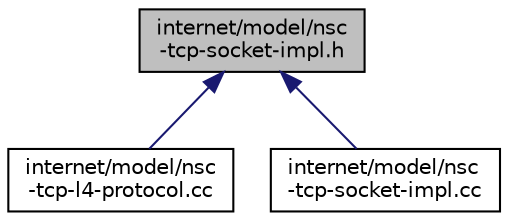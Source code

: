 digraph "internet/model/nsc-tcp-socket-impl.h"
{
  edge [fontname="Helvetica",fontsize="10",labelfontname="Helvetica",labelfontsize="10"];
  node [fontname="Helvetica",fontsize="10",shape=record];
  Node1 [label="internet/model/nsc\l-tcp-socket-impl.h",height=0.2,width=0.4,color="black", fillcolor="grey75", style="filled", fontcolor="black"];
  Node1 -> Node2 [dir="back",color="midnightblue",fontsize="10",style="solid"];
  Node2 [label="internet/model/nsc\l-tcp-l4-protocol.cc",height=0.2,width=0.4,color="black", fillcolor="white", style="filled",URL="$dc/d87/nsc-tcp-l4-protocol_8cc.html"];
  Node1 -> Node3 [dir="back",color="midnightblue",fontsize="10",style="solid"];
  Node3 [label="internet/model/nsc\l-tcp-socket-impl.cc",height=0.2,width=0.4,color="black", fillcolor="white", style="filled",URL="$dc/d68/nsc-tcp-socket-impl_8cc.html"];
}
